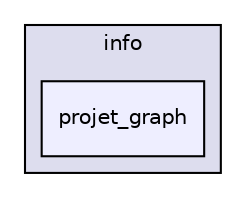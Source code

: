 digraph "projet_graph" {
  compound=true
  node [ fontsize="10", fontname="Helvetica"];
  edge [ labelfontsize="10", labelfontname="Helvetica"];
  subgraph clusterdir_104ad9c0d6eb5598748ebd28ebbf7eed {
    graph [ bgcolor="#ddddee", pencolor="black", label="info" fontname="Helvetica", fontsize="10", URL="dir_104ad9c0d6eb5598748ebd28ebbf7eed.html"]
  dir_f69693d9def350ebed926410d68d9279 [shape=box, label="projet_graph", style="filled", fillcolor="#eeeeff", pencolor="black", URL="dir_f69693d9def350ebed926410d68d9279.html"];
  }
}

